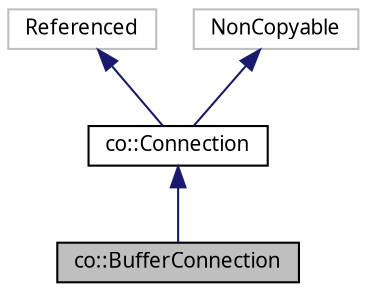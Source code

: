 digraph "co::BufferConnection"
{
  edge [fontname="Sans",fontsize="10",labelfontname="Sans",labelfontsize="10"];
  node [fontname="Sans",fontsize="10",shape=record];
  Node1 [label="co::BufferConnection",height=0.2,width=0.4,color="black", fillcolor="grey75", style="filled" fontcolor="black"];
  Node2 -> Node1 [dir="back",color="midnightblue",fontsize="10",style="solid",fontname="Sans"];
  Node2 [label="co::Connection",height=0.2,width=0.4,color="black", fillcolor="white", style="filled",URL="$classco_1_1Connection.html",tooltip="An interface definition for communication between hosts. "];
  Node3 -> Node2 [dir="back",color="midnightblue",fontsize="10",style="solid",fontname="Sans"];
  Node3 [label="Referenced",height=0.2,width=0.4,color="grey75", fillcolor="white", style="filled"];
  Node4 -> Node2 [dir="back",color="midnightblue",fontsize="10",style="solid",fontname="Sans"];
  Node4 [label="NonCopyable",height=0.2,width=0.4,color="grey75", fillcolor="white", style="filled"];
}

